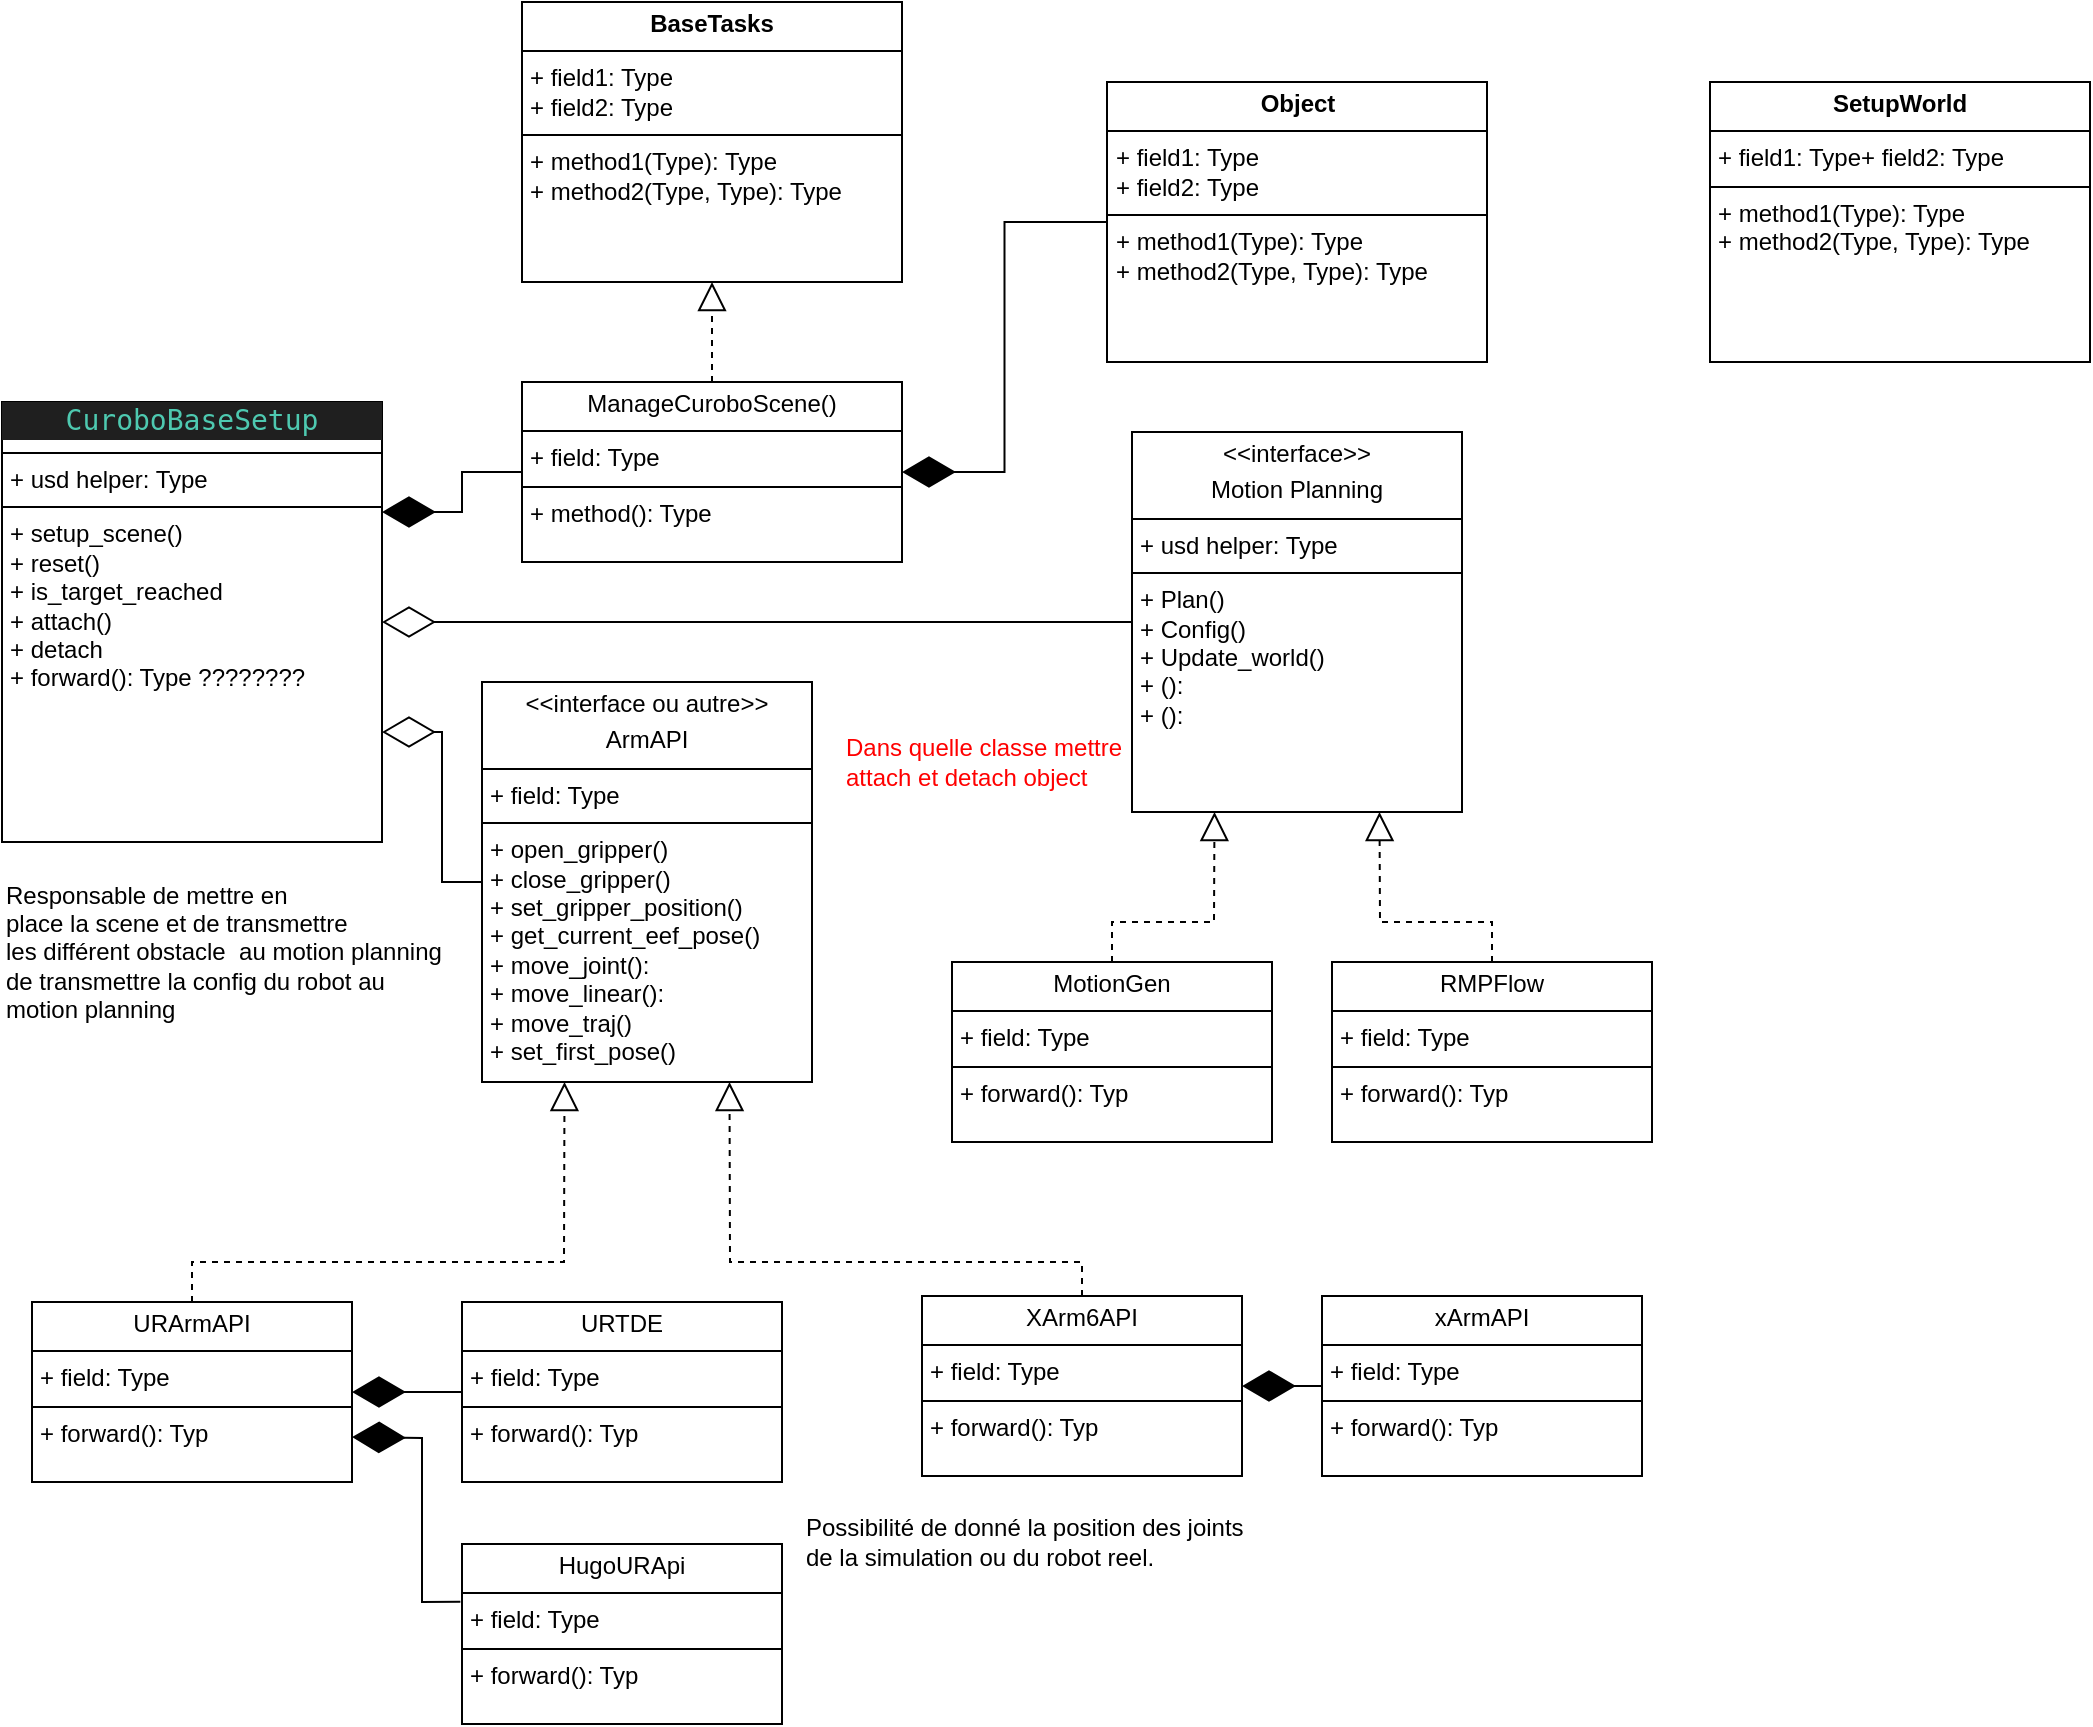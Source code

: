 <mxfile version="26.0.9">
  <diagram name="Page-1" id="mgbnLl8ce85CJUrQiRR5">
    <mxGraphModel dx="1603" dy="1090" grid="1" gridSize="10" guides="1" tooltips="1" connect="1" arrows="1" fold="1" page="1" pageScale="1" pageWidth="850" pageHeight="1100" math="0" shadow="0">
      <root>
        <mxCell id="0" />
        <mxCell id="1" parent="0" />
        <mxCell id="DFrrh26SipxI3GBkrzm7-14" value="&lt;p style=&quot;margin:0px;margin-top:4px;text-align:center;&quot;&gt;&lt;b&gt;BaseTasks&lt;/b&gt;&lt;br&gt;&lt;/p&gt;&lt;hr size=&quot;1&quot; style=&quot;border-style:solid;&quot;&gt;&lt;p style=&quot;margin:0px;margin-left:4px;&quot;&gt;+ field1: Type&lt;br&gt;+ field2: Type&lt;/p&gt;&lt;hr size=&quot;1&quot; style=&quot;border-style:solid;&quot;&gt;&lt;p style=&quot;margin:0px;margin-left:4px;&quot;&gt;+ method1(Type): Type&lt;br&gt;+ method2(Type, Type): Type&lt;/p&gt;" style="verticalAlign=top;align=left;overflow=fill;html=1;whiteSpace=wrap;" parent="1" vertex="1">
          <mxGeometry x="276" y="40" width="190" height="140" as="geometry" />
        </mxCell>
        <mxCell id="DFrrh26SipxI3GBkrzm7-16" value="" style="endArrow=block;dashed=1;endFill=0;endSize=12;html=1;rounded=0;entryX=0.5;entryY=1;entryDx=0;entryDy=0;exitX=0.5;exitY=0;exitDx=0;exitDy=0;" parent="1" source="XtsIavq_REHY_eE-XwF7-2" target="DFrrh26SipxI3GBkrzm7-14" edge="1">
          <mxGeometry width="160" relative="1" as="geometry">
            <mxPoint x="483.5" y="-110" as="sourcePoint" />
            <mxPoint x="493.5" y="130" as="targetPoint" />
          </mxGeometry>
        </mxCell>
        <mxCell id="XtsIavq_REHY_eE-XwF7-1" value="&lt;div style=&quot;text-align: center; color: rgb(204, 204, 204); background-color: rgb(31, 31, 31); font-family: &amp;quot;Droid Sans Mono&amp;quot;, &amp;quot;monospace&amp;quot;, monospace; font-size: 14px; line-height: 19px; white-space: pre;&quot;&gt;&lt;span style=&quot;color: #4ec9b0;&quot;&gt;CuroboBaseSetup&lt;/span&gt;&lt;/div&gt;&lt;hr size=&quot;1&quot; style=&quot;border-style:solid;&quot;&gt;&lt;p style=&quot;margin:0px;margin-left:4px;&quot;&gt;+ usd helper: Type&lt;/p&gt;&lt;hr size=&quot;1&quot; style=&quot;border-style:solid;&quot;&gt;&lt;p style=&quot;margin:0px;margin-left:4px;&quot;&gt;&lt;span style=&quot;background-color: transparent; color: light-dark(rgb(0, 0, 0), rgb(255, 255, 255));&quot;&gt;+ setup_scene()&lt;/span&gt;&lt;br&gt;&lt;/p&gt;&lt;p style=&quot;margin:0px;margin-left:4px;&quot;&gt;+ reset()&lt;/p&gt;&lt;p style=&quot;margin:0px;margin-left:4px;&quot;&gt;+ is_target_reached&lt;/p&gt;&lt;p style=&quot;margin:0px;margin-left:4px;&quot;&gt;+ attach()&lt;/p&gt;&lt;p style=&quot;margin:0px;margin-left:4px;&quot;&gt;+ detach&lt;/p&gt;&lt;p style=&quot;margin:0px;margin-left:4px;&quot;&gt;+&amp;nbsp;&lt;span style=&quot;background-color: transparent; color: light-dark(rgb(0, 0, 0), rgb(255, 255, 255));&quot;&gt;forward(): Type ????????&lt;/span&gt;&lt;/p&gt;" style="verticalAlign=top;align=left;overflow=fill;html=1;whiteSpace=wrap;" parent="1" vertex="1">
          <mxGeometry x="16" y="240" width="190" height="220" as="geometry" />
        </mxCell>
        <mxCell id="XtsIavq_REHY_eE-XwF7-2" value="&lt;p style=&quot;margin:0px;margin-top:4px;text-align:center;&quot;&gt;ManageCuroboScene()&lt;/p&gt;&lt;hr size=&quot;1&quot; style=&quot;border-style:solid;&quot;&gt;&lt;p style=&quot;margin:0px;margin-left:4px;&quot;&gt;+ field: Type&lt;/p&gt;&lt;hr size=&quot;1&quot; style=&quot;border-style:solid;&quot;&gt;&lt;p style=&quot;margin:0px;margin-left:4px;&quot;&gt;+ method(): Type&lt;/p&gt;" style="verticalAlign=top;align=left;overflow=fill;html=1;whiteSpace=wrap;" parent="1" vertex="1">
          <mxGeometry x="276" y="230" width="190" height="90" as="geometry" />
        </mxCell>
        <mxCell id="L6edw8uGEsX_00iM0gYE-1" value="&lt;p style=&quot;margin:0px;margin-top:4px;text-align:center;&quot;&gt;xArmAPI&lt;/p&gt;&lt;hr size=&quot;1&quot; style=&quot;border-style:solid;&quot;&gt;&lt;p style=&quot;margin:0px;margin-left:4px;&quot;&gt;+ field: Type&lt;/p&gt;&lt;hr size=&quot;1&quot; style=&quot;border-style:solid;&quot;&gt;&lt;p style=&quot;margin:0px;margin-left:4px;&quot;&gt;+ forward(): Typ&lt;/p&gt;" style="verticalAlign=top;align=left;overflow=fill;html=1;whiteSpace=wrap;" parent="1" vertex="1">
          <mxGeometry x="676" y="687" width="160" height="90" as="geometry" />
        </mxCell>
        <mxCell id="L6edw8uGEsX_00iM0gYE-2" value="&lt;p style=&quot;margin:0px;margin-top:4px;text-align:center;&quot;&gt;&lt;font style=&quot;color: rgb(0, 0, 0); background-color: light-dark(#ffffff, var(--ge-dark-color, #121212));&quot;&gt;&amp;lt;&amp;lt;interface ou autre&amp;gt;&amp;gt;&lt;/font&gt;&lt;/p&gt;&lt;p style=&quot;margin:0px;margin-top:4px;text-align:center;&quot;&gt;&lt;font style=&quot;color: rgb(0, 0, 0); background-color: light-dark(#ffffff, var(--ge-dark-color, #121212));&quot;&gt;ArmAPI&lt;/font&gt;&lt;/p&gt;&lt;hr size=&quot;1&quot; style=&quot;border-style:solid;&quot;&gt;&lt;p style=&quot;margin:0px;margin-left:4px;&quot;&gt;&lt;font style=&quot;color: rgb(0, 0, 0); background-color: light-dark(#ffffff, var(--ge-dark-color, #121212));&quot;&gt;+ field: Type&lt;/font&gt;&lt;/p&gt;&lt;hr size=&quot;1&quot; style=&quot;border-style:solid;&quot;&gt;&lt;p style=&quot;margin:0px;margin-left:4px;&quot;&gt;&lt;font style=&quot;color: rgb(0, 0, 0);&quot;&gt;+ open&lt;span style=&quot;background-color: light-dark(rgb(255, 255, 255), rgb(237, 237, 237));&quot;&gt;_gripp&lt;/span&gt;er()&lt;/font&gt;&lt;br&gt;&lt;/p&gt;&lt;p style=&quot;margin:0px;margin-left:4px;&quot;&gt;&lt;span style=&quot;background-color: light-dark(#ffffff, var(--ge-dark-color, #121212));&quot;&gt;+ close_gripper()&lt;/span&gt;&lt;/p&gt;&lt;p style=&quot;margin:0px;margin-left:4px;&quot;&gt;&lt;span style=&quot;background-color: light-dark(#ffffff, var(--ge-dark-color, #121212));&quot;&gt;+ set_gripper_position()&lt;/span&gt;&lt;/p&gt;&lt;p style=&quot;margin:0px;margin-left:4px;&quot;&gt;&lt;span style=&quot;background-color: light-dark(#ffffff, var(--ge-dark-color, #121212));&quot;&gt;+ get_current_eef_pose()&lt;/span&gt;&lt;/p&gt;&lt;p style=&quot;margin:0px;margin-left:4px;&quot;&gt;&lt;span style=&quot;background-color: light-dark(#ffffff, var(--ge-dark-color, #121212));&quot;&gt;+ move_joint():&amp;nbsp;&lt;br&gt;&lt;/span&gt;&lt;/p&gt;&lt;p style=&quot;margin:0px;margin-left:4px;&quot;&gt;&lt;span style=&quot;background-color: light-dark(#ffffff, var(--ge-dark-color, #121212));&quot;&gt;+ move_linear():&lt;/span&gt;&lt;/p&gt;&lt;p style=&quot;margin:0px;margin-left:4px;&quot;&gt;&lt;span style=&quot;background-color: light-dark(#ffffff, var(--ge-dark-color, #121212));&quot;&gt;+ move_traj()&lt;/span&gt;&lt;/p&gt;&lt;p style=&quot;margin:0px;margin-left:4px;&quot;&gt;+ set_first_pose()&amp;nbsp;&lt;span style=&quot;background-color: light-dark(#ffffff, var(--ge-dark-color, #121212));&quot;&gt;&lt;br&gt;&lt;/span&gt;&lt;/p&gt;&lt;p style=&quot;margin:0px;margin-left:4px;&quot;&gt;&lt;br&gt;&lt;/p&gt;" style="verticalAlign=top;align=left;overflow=fill;html=1;whiteSpace=wrap;" parent="1" vertex="1">
          <mxGeometry x="256" y="380" width="165" height="200" as="geometry" />
        </mxCell>
        <mxCell id="L6edw8uGEsX_00iM0gYE-3" value="&lt;p style=&quot;margin:0px;margin-top:4px;text-align:center;&quot;&gt;XArm6API&lt;/p&gt;&lt;hr size=&quot;1&quot; style=&quot;border-style:solid;&quot;&gt;&lt;p style=&quot;margin:0px;margin-left:4px;&quot;&gt;+ field: Type&lt;/p&gt;&lt;hr size=&quot;1&quot; style=&quot;border-style:solid;&quot;&gt;&lt;p style=&quot;margin:0px;margin-left:4px;&quot;&gt;+ forward(): Typ&lt;/p&gt;" style="verticalAlign=top;align=left;overflow=fill;html=1;whiteSpace=wrap;" parent="1" vertex="1">
          <mxGeometry x="476" y="687" width="160" height="90" as="geometry" />
        </mxCell>
        <mxCell id="L6edw8uGEsX_00iM0gYE-7" value="" style="endArrow=diamondThin;endFill=1;endSize=24;html=1;rounded=0;entryX=1;entryY=0.5;entryDx=0;entryDy=0;exitX=0;exitY=0.5;exitDx=0;exitDy=0;" parent="1" source="L6edw8uGEsX_00iM0gYE-1" target="L6edw8uGEsX_00iM0gYE-3" edge="1">
          <mxGeometry width="160" relative="1" as="geometry">
            <mxPoint x="606" y="737" as="sourcePoint" />
            <mxPoint x="766" y="737" as="targetPoint" />
          </mxGeometry>
        </mxCell>
        <mxCell id="L6edw8uGEsX_00iM0gYE-12" value="" style="endArrow=diamondThin;endFill=0;endSize=24;html=1;rounded=0;entryX=1;entryY=0.75;entryDx=0;entryDy=0;exitX=0;exitY=0.5;exitDx=0;exitDy=0;strokeWidth=1;startSize=0;" parent="1" source="L6edw8uGEsX_00iM0gYE-2" target="XtsIavq_REHY_eE-XwF7-1" edge="1">
          <mxGeometry width="160" relative="1" as="geometry">
            <mxPoint x="486" y="490" as="sourcePoint" />
            <mxPoint x="646" y="490" as="targetPoint" />
            <Array as="points">
              <mxPoint x="236" y="480" />
              <mxPoint x="236" y="405" />
            </Array>
          </mxGeometry>
        </mxCell>
        <mxCell id="L6edw8uGEsX_00iM0gYE-13" value="&lt;p style=&quot;margin:0px;margin-top:4px;text-align:center;&quot;&gt;URArmAPI&lt;/p&gt;&lt;hr size=&quot;1&quot; style=&quot;border-style:solid;&quot;&gt;&lt;p style=&quot;margin:0px;margin-left:4px;&quot;&gt;+ field: Type&lt;/p&gt;&lt;hr size=&quot;1&quot; style=&quot;border-style:solid;&quot;&gt;&lt;p style=&quot;margin:0px;margin-left:4px;&quot;&gt;+ forward(): Typ&lt;/p&gt;" style="verticalAlign=top;align=left;overflow=fill;html=1;whiteSpace=wrap;" parent="1" vertex="1">
          <mxGeometry x="31" y="690" width="160" height="90" as="geometry" />
        </mxCell>
        <mxCell id="L6edw8uGEsX_00iM0gYE-15" value="" style="endArrow=diamondThin;endFill=1;endSize=24;html=1;rounded=0;entryX=1;entryY=0.5;entryDx=0;entryDy=0;exitX=0;exitY=0.5;exitDx=0;exitDy=0;" parent="1" source="L6edw8uGEsX_00iM0gYE-16" target="L6edw8uGEsX_00iM0gYE-13" edge="1">
          <mxGeometry width="160" relative="1" as="geometry">
            <mxPoint x="306" y="694.5" as="sourcePoint" />
            <mxPoint x="241" y="694.5" as="targetPoint" />
          </mxGeometry>
        </mxCell>
        <mxCell id="L6edw8uGEsX_00iM0gYE-16" value="&lt;p style=&quot;margin:0px;margin-top:4px;text-align:center;&quot;&gt;URTDE&lt;/p&gt;&lt;hr size=&quot;1&quot; style=&quot;border-style:solid;&quot;&gt;&lt;p style=&quot;margin:0px;margin-left:4px;&quot;&gt;+ field: Type&lt;/p&gt;&lt;hr size=&quot;1&quot; style=&quot;border-style:solid;&quot;&gt;&lt;p style=&quot;margin:0px;margin-left:4px;&quot;&gt;+ forward(): Typ&lt;/p&gt;" style="verticalAlign=top;align=left;overflow=fill;html=1;whiteSpace=wrap;" parent="1" vertex="1">
          <mxGeometry x="246" y="690" width="160" height="90" as="geometry" />
        </mxCell>
        <mxCell id="L6edw8uGEsX_00iM0gYE-19" value="" style="endArrow=diamondThin;endFill=1;endSize=24;html=1;rounded=0;entryX=1;entryY=0.25;entryDx=0;entryDy=0;exitX=0;exitY=0.5;exitDx=0;exitDy=0;" parent="1" source="XtsIavq_REHY_eE-XwF7-2" target="XtsIavq_REHY_eE-XwF7-1" edge="1">
          <mxGeometry width="160" relative="1" as="geometry">
            <mxPoint x="241" y="985" as="sourcePoint" />
            <mxPoint x="201" y="985" as="targetPoint" />
            <Array as="points">
              <mxPoint x="246" y="275" />
              <mxPoint x="246" y="295" />
            </Array>
          </mxGeometry>
        </mxCell>
        <mxCell id="L6edw8uGEsX_00iM0gYE-38" value="" style="endArrow=block;dashed=1;endFill=0;endSize=12;html=1;rounded=0;exitX=0.5;exitY=0;exitDx=0;exitDy=0;entryX=0.25;entryY=1;entryDx=0;entryDy=0;" parent="1" source="L6edw8uGEsX_00iM0gYE-13" target="L6edw8uGEsX_00iM0gYE-2" edge="1">
          <mxGeometry width="160" relative="1" as="geometry">
            <mxPoint x="296" y="430" as="sourcePoint" />
            <mxPoint x="456" y="430" as="targetPoint" />
            <Array as="points">
              <mxPoint x="111" y="670" />
              <mxPoint x="297" y="670" />
            </Array>
          </mxGeometry>
        </mxCell>
        <mxCell id="L6edw8uGEsX_00iM0gYE-39" value="" style="endArrow=block;dashed=1;endFill=0;endSize=12;html=1;rounded=0;exitX=0.5;exitY=0;exitDx=0;exitDy=0;entryX=0.75;entryY=1;entryDx=0;entryDy=0;" parent="1" source="L6edw8uGEsX_00iM0gYE-3" target="L6edw8uGEsX_00iM0gYE-2" edge="1">
          <mxGeometry width="160" relative="1" as="geometry">
            <mxPoint x="136" y="770" as="sourcePoint" />
            <mxPoint x="422" y="560" as="targetPoint" />
            <Array as="points">
              <mxPoint x="556" y="670" />
              <mxPoint x="380" y="670" />
            </Array>
          </mxGeometry>
        </mxCell>
        <mxCell id="2" value="&lt;p style=&quot;margin:0px;margin-top:4px;text-align:center;&quot;&gt;&amp;lt;&amp;lt;interface&amp;gt;&amp;gt;&lt;/p&gt;&lt;p style=&quot;margin:0px;margin-top:4px;text-align:center;&quot;&gt;Motion Planning&lt;/p&gt;&lt;hr size=&quot;1&quot; style=&quot;border-style:solid;&quot;&gt;&lt;p style=&quot;margin:0px;margin-left:4px;&quot;&gt;+ usd helper: Type&lt;/p&gt;&lt;hr size=&quot;1&quot; style=&quot;border-style:solid;&quot;&gt;&lt;p style=&quot;margin:0px;margin-left:4px;&quot;&gt;&lt;span style=&quot;background-color: transparent; color: light-dark(rgb(0, 0, 0), rgb(255, 255, 255));&quot;&gt;+ Plan()&lt;/span&gt;&lt;/p&gt;&lt;p style=&quot;margin:0px;margin-left:4px;&quot;&gt;+ Config()&lt;/p&gt;&lt;p style=&quot;margin:0px;margin-left:4px;&quot;&gt;+ Update_world()&lt;/p&gt;&lt;p style=&quot;margin:0px;margin-left:4px;&quot;&gt;+ ():&amp;nbsp;&lt;br&gt;&lt;/p&gt;&lt;p style=&quot;margin:0px;margin-left:4px;&quot;&gt;+ ():&lt;/p&gt;&lt;p style=&quot;margin:0px;margin-left:4px;&quot;&gt;&lt;br&gt;&lt;/p&gt;&lt;p style=&quot;margin:0px;margin-left:4px;&quot;&gt;&lt;br&gt;&lt;/p&gt;" style="verticalAlign=top;align=left;overflow=fill;html=1;whiteSpace=wrap;" parent="1" vertex="1">
          <mxGeometry x="581" y="255" width="165" height="190" as="geometry" />
        </mxCell>
        <mxCell id="3" value="" style="endArrow=diamondThin;endFill=0;endSize=24;html=1;rounded=0;entryX=1;entryY=0.5;entryDx=0;entryDy=0;exitX=0;exitY=0.5;exitDx=0;exitDy=0;strokeWidth=1;startSize=0;" parent="1" source="2" target="XtsIavq_REHY_eE-XwF7-1" edge="1">
          <mxGeometry width="160" relative="1" as="geometry">
            <mxPoint x="381" y="465" as="sourcePoint" />
            <mxPoint x="216" y="415" as="targetPoint" />
            <Array as="points">
              <mxPoint x="576" y="350" />
            </Array>
          </mxGeometry>
        </mxCell>
        <mxCell id="4" value="&lt;p style=&quot;margin:0px;margin-top:4px;text-align:center;&quot;&gt;MotionGen&lt;/p&gt;&lt;hr size=&quot;1&quot; style=&quot;border-style:solid;&quot;&gt;&lt;p style=&quot;margin:0px;margin-left:4px;&quot;&gt;+ field: Type&lt;/p&gt;&lt;hr size=&quot;1&quot; style=&quot;border-style:solid;&quot;&gt;&lt;p style=&quot;margin:0px;margin-left:4px;&quot;&gt;+ forward(): Typ&lt;/p&gt;" style="verticalAlign=top;align=left;overflow=fill;html=1;whiteSpace=wrap;" parent="1" vertex="1">
          <mxGeometry x="491" y="520" width="160" height="90" as="geometry" />
        </mxCell>
        <mxCell id="5" value="&lt;p style=&quot;margin:0px;margin-top:4px;text-align:center;&quot;&gt;RMPFlow&lt;/p&gt;&lt;hr size=&quot;1&quot; style=&quot;border-style:solid;&quot;&gt;&lt;p style=&quot;margin:0px;margin-left:4px;&quot;&gt;+ field: Type&lt;/p&gt;&lt;hr size=&quot;1&quot; style=&quot;border-style:solid;&quot;&gt;&lt;p style=&quot;margin:0px;margin-left:4px;&quot;&gt;+ forward(): Typ&lt;/p&gt;" style="verticalAlign=top;align=left;overflow=fill;html=1;whiteSpace=wrap;" parent="1" vertex="1">
          <mxGeometry x="681" y="520" width="160" height="90" as="geometry" />
        </mxCell>
        <mxCell id="6" value="" style="endArrow=block;dashed=1;endFill=0;endSize=12;html=1;rounded=0;exitX=0.5;exitY=0;exitDx=0;exitDy=0;entryX=0.25;entryY=1;entryDx=0;entryDy=0;" parent="1" source="4" target="2" edge="1">
          <mxGeometry width="160" relative="1" as="geometry">
            <mxPoint x="522.25" y="610" as="sourcePoint" />
            <mxPoint x="491" y="400" as="targetPoint" />
            <Array as="points">
              <mxPoint x="571" y="500" />
              <mxPoint x="622" y="500" />
            </Array>
          </mxGeometry>
        </mxCell>
        <mxCell id="7" value="" style="endArrow=block;dashed=1;endFill=0;endSize=12;html=1;rounded=0;exitX=0.5;exitY=0;exitDx=0;exitDy=0;entryX=0.75;entryY=1;entryDx=0;entryDy=0;" parent="1" source="5" target="2" edge="1">
          <mxGeometry width="160" relative="1" as="geometry">
            <mxPoint x="601" y="640" as="sourcePoint" />
            <mxPoint x="562.25" y="410" as="targetPoint" />
            <Array as="points">
              <mxPoint x="761" y="500" />
              <mxPoint x="705" y="500" />
            </Array>
          </mxGeometry>
        </mxCell>
        <mxCell id="8" value="Responsable de mettre en &lt;br&gt;place la scene et de transmettre &lt;br&gt;les différent obstacle&amp;nbsp; au motion planning&lt;br&gt;de transmettre la config du robot au&lt;br&gt;motion planning" style="text;html=1;align=left;verticalAlign=middle;resizable=0;points=[];autosize=1;strokeColor=none;fillColor=none;" parent="1" vertex="1">
          <mxGeometry x="16" y="470" width="240" height="90" as="geometry" />
        </mxCell>
        <mxCell id="9" value="Possibilité de donné la position des joints &lt;br&gt;de la simulation ou du robot reel.&amp;nbsp;" style="text;html=1;align=left;verticalAlign=middle;resizable=0;points=[];autosize=1;strokeColor=none;fillColor=none;" parent="1" vertex="1">
          <mxGeometry x="416" y="790" width="240" height="40" as="geometry" />
        </mxCell>
        <mxCell id="10" value="&lt;p style=&quot;margin:0px;margin-top:4px;text-align:center;&quot;&gt;HugoURApi&lt;/p&gt;&lt;hr size=&quot;1&quot; style=&quot;border-style:solid;&quot;&gt;&lt;p style=&quot;margin:0px;margin-left:4px;&quot;&gt;+ field: Type&lt;/p&gt;&lt;hr size=&quot;1&quot; style=&quot;border-style:solid;&quot;&gt;&lt;p style=&quot;margin:0px;margin-left:4px;&quot;&gt;+ forward(): Typ&lt;/p&gt;" style="verticalAlign=top;align=left;overflow=fill;html=1;whiteSpace=wrap;" parent="1" vertex="1">
          <mxGeometry x="246" y="811" width="160" height="90" as="geometry" />
        </mxCell>
        <mxCell id="11" value="" style="endArrow=diamondThin;endFill=1;endSize=24;html=1;rounded=0;entryX=1;entryY=0.75;entryDx=0;entryDy=0;exitX=-0.005;exitY=0.321;exitDx=0;exitDy=0;exitPerimeter=0;" parent="1" source="10" target="L6edw8uGEsX_00iM0gYE-13" edge="1">
          <mxGeometry width="160" relative="1" as="geometry">
            <mxPoint x="256" y="745" as="sourcePoint" />
            <mxPoint x="216" y="745" as="targetPoint" />
            <Array as="points">
              <mxPoint x="226" y="840" />
              <mxPoint x="226" y="758" />
            </Array>
          </mxGeometry>
        </mxCell>
        <mxCell id="12" value="&lt;font style=&quot;color: rgb(255, 0, 0);&quot;&gt;Dans quelle classe mettre&lt;br&gt;attach et detach object&lt;/font&gt;" style="text;html=1;align=left;verticalAlign=middle;resizable=0;points=[];autosize=1;strokeColor=none;fillColor=none;" parent="1" vertex="1">
          <mxGeometry x="436" y="400" width="160" height="40" as="geometry" />
        </mxCell>
        <mxCell id="ugBSQRo1dUXZX0gkW40E-13" value="&lt;p style=&quot;margin:0px;margin-top:4px;text-align:center;&quot;&gt;&lt;b&gt;Object&lt;/b&gt;&lt;/p&gt;&lt;hr size=&quot;1&quot; style=&quot;border-style:solid;&quot;&gt;&lt;p style=&quot;margin:0px;margin-left:4px;&quot;&gt;+ field1: Type&lt;br&gt;+ field2: Type&lt;/p&gt;&lt;hr size=&quot;1&quot; style=&quot;border-style:solid;&quot;&gt;&lt;p style=&quot;margin:0px;margin-left:4px;&quot;&gt;+ method1(Type): Type&lt;br&gt;+ method2(Type, Type): Type&lt;/p&gt;" style="verticalAlign=top;align=left;overflow=fill;html=1;whiteSpace=wrap;" parent="1" vertex="1">
          <mxGeometry x="568.5" y="80" width="190" height="140" as="geometry" />
        </mxCell>
        <mxCell id="ugBSQRo1dUXZX0gkW40E-14" value="" style="endArrow=diamondThin;endFill=1;endSize=24;html=1;rounded=0;entryX=1;entryY=0.5;entryDx=0;entryDy=0;exitX=0;exitY=0.5;exitDx=0;exitDy=0;edgeStyle=orthogonalEdgeStyle;" parent="1" source="ugBSQRo1dUXZX0gkW40E-13" target="XtsIavq_REHY_eE-XwF7-2" edge="1">
          <mxGeometry width="160" relative="1" as="geometry">
            <mxPoint x="551" y="170" as="sourcePoint" />
            <mxPoint x="481" y="190" as="targetPoint" />
          </mxGeometry>
        </mxCell>
        <mxCell id="LV9UDqUAprgMPCVUPp80-12" value="&lt;p style=&quot;margin:0px;margin-top:4px;text-align:center;&quot;&gt;&lt;b&gt;SetupWorld&lt;/b&gt;&lt;br&gt;&lt;/p&gt;&lt;hr size=&quot;1&quot; style=&quot;border-style:solid;&quot;&gt;&lt;p style=&quot;margin:0px;margin-left:4px;&quot;&gt;+ field1: Type+ field2: Type&lt;/p&gt;&lt;hr size=&quot;1&quot; style=&quot;border-style:solid;&quot;&gt;&lt;p style=&quot;margin:0px;margin-left:4px;&quot;&gt;+ method1(Type): Type&lt;br&gt;+ method2(Type, Type): Type&lt;/p&gt;" style="verticalAlign=top;align=left;overflow=fill;html=1;whiteSpace=wrap;" vertex="1" parent="1">
          <mxGeometry x="870" y="80" width="190" height="140" as="geometry" />
        </mxCell>
      </root>
    </mxGraphModel>
  </diagram>
</mxfile>
